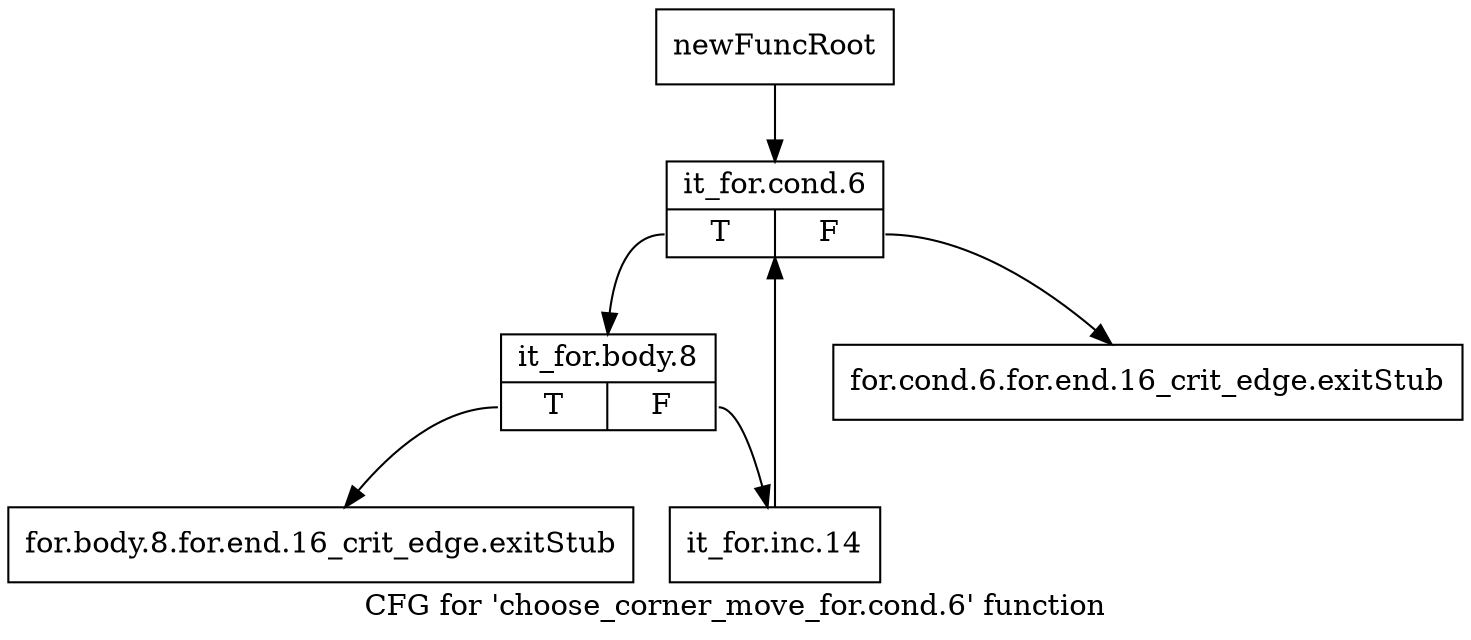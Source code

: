 digraph "CFG for 'choose_corner_move_for.cond.6' function" {
	label="CFG for 'choose_corner_move_for.cond.6' function";

	Node0x3fd5a60 [shape=record,label="{newFuncRoot}"];
	Node0x3fd5a60 -> Node0x3fd8680;
	Node0x3fd8200 [shape=record,label="{for.cond.6.for.end.16_crit_edge.exitStub}"];
	Node0x3fd8630 [shape=record,label="{for.body.8.for.end.16_crit_edge.exitStub}"];
	Node0x3fd8680 [shape=record,label="{it_for.cond.6|{<s0>T|<s1>F}}"];
	Node0x3fd8680:s0 -> Node0x3fd86d0;
	Node0x3fd8680:s1 -> Node0x3fd8200;
	Node0x3fd86d0 [shape=record,label="{it_for.body.8|{<s0>T|<s1>F}}"];
	Node0x3fd86d0:s0 -> Node0x3fd8630;
	Node0x3fd86d0:s1 -> Node0x3fd8720;
	Node0x3fd8720 [shape=record,label="{it_for.inc.14}"];
	Node0x3fd8720 -> Node0x3fd8680;
}
